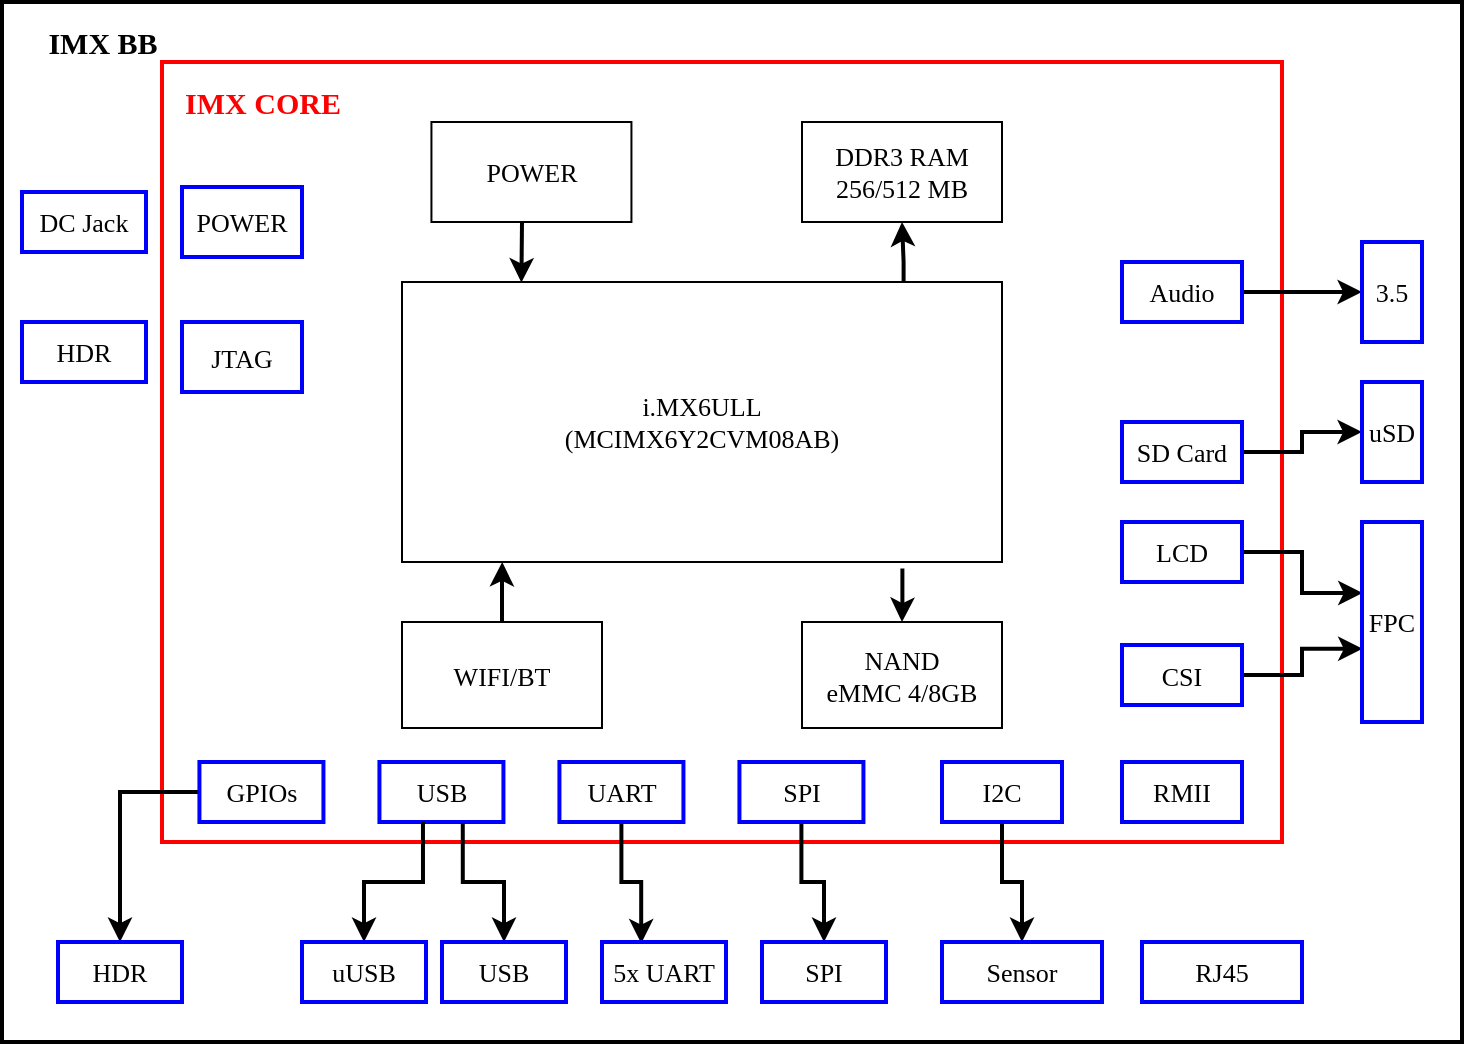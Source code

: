 <mxfile version="12.5.1" type="github">
  <diagram id="_aSgYbk2bZONPqhFsnD0" name="Page-1">
    <mxGraphModel dx="1423" dy="819" grid="1" gridSize="10" guides="1" tooltips="1" connect="1" arrows="1" fold="1" page="1" pageScale="1" pageWidth="850" pageHeight="1100" math="0" shadow="0">
      <root>
        <mxCell id="0"/>
        <mxCell id="1" parent="0"/>
        <mxCell id="kT1W8ZroTgqItNZML-wT-29" value="" style="rounded=0;whiteSpace=wrap;html=1;gradientColor=none;fillColor=none;strokeWidth=2;strokeColor=#000000;fontFamily=Verdana;fontSize=13;" vertex="1" parent="1">
          <mxGeometry x="80" y="80" width="730" height="520" as="geometry"/>
        </mxCell>
        <mxCell id="kT1W8ZroTgqItNZML-wT-13" value="" style="rounded=0;whiteSpace=wrap;html=1;gradientColor=none;fillColor=none;strokeWidth=2;strokeColor=#FF0000;fontFamily=Verdana;fontSize=13;" vertex="1" parent="1">
          <mxGeometry x="160" y="110" width="560" height="390" as="geometry"/>
        </mxCell>
        <mxCell id="XMxpTALUWFT1hx9NKfQ9-1" value="i.MX6ULL&lt;br style=&quot;font-size: 13px;&quot;&gt;(MCIMX6Y2CVM08AB)" style="rounded=0;whiteSpace=wrap;html=1;fontFamily=Verdana;fontSize=13;" parent="1" vertex="1">
          <mxGeometry x="280" y="220" width="300" height="140" as="geometry"/>
        </mxCell>
        <mxCell id="kT1W8ZroTgqItNZML-wT-1" value="POWER" style="rounded=0;whiteSpace=wrap;html=1;fontFamily=Verdana;fontSize=13;" vertex="1" parent="1">
          <mxGeometry x="294.72" y="140" width="100" height="50" as="geometry"/>
        </mxCell>
        <mxCell id="kT1W8ZroTgqItNZML-wT-6" style="edgeStyle=orthogonalEdgeStyle;rounded=0;orthogonalLoop=1;jettySize=auto;html=1;strokeWidth=2;exitX=0.836;exitY=-0.001;exitDx=0;exitDy=0;exitPerimeter=0;fontFamily=Verdana;fontSize=13;" edge="1" parent="1" source="XMxpTALUWFT1hx9NKfQ9-1" target="kT1W8ZroTgqItNZML-wT-2">
          <mxGeometry relative="1" as="geometry">
            <Array as="points">
              <mxPoint x="530" y="210"/>
            </Array>
          </mxGeometry>
        </mxCell>
        <mxCell id="kT1W8ZroTgqItNZML-wT-2" value="DDR3 RAM&lt;br style=&quot;font-size: 13px;&quot;&gt;256/512 MB" style="rounded=0;whiteSpace=wrap;html=1;fontFamily=Verdana;fontSize=13;" vertex="1" parent="1">
          <mxGeometry x="480" y="140" width="100" height="50" as="geometry"/>
        </mxCell>
        <mxCell id="kT1W8ZroTgqItNZML-wT-12" style="edgeStyle=orthogonalEdgeStyle;rounded=0;orthogonalLoop=1;jettySize=auto;html=1;strokeWidth=2;exitX=0.834;exitY=1.023;exitDx=0;exitDy=0;exitPerimeter=0;fontFamily=Verdana;fontSize=13;" edge="1" parent="1" source="XMxpTALUWFT1hx9NKfQ9-1" target="kT1W8ZroTgqItNZML-wT-3">
          <mxGeometry relative="1" as="geometry"/>
        </mxCell>
        <mxCell id="kT1W8ZroTgqItNZML-wT-3" value="NAND&lt;br style=&quot;font-size: 13px;&quot;&gt;eMMC 4/8GB" style="rounded=0;whiteSpace=wrap;html=1;fontFamily=Verdana;fontSize=13;" vertex="1" parent="1">
          <mxGeometry x="480" y="390" width="100" height="53" as="geometry"/>
        </mxCell>
        <mxCell id="kT1W8ZroTgqItNZML-wT-11" style="edgeStyle=orthogonalEdgeStyle;rounded=0;orthogonalLoop=1;jettySize=auto;html=1;entryX=0.167;entryY=1;entryDx=0;entryDy=0;entryPerimeter=0;strokeWidth=2;fontFamily=Verdana;fontSize=13;" edge="1" parent="1" source="kT1W8ZroTgqItNZML-wT-4" target="XMxpTALUWFT1hx9NKfQ9-1">
          <mxGeometry relative="1" as="geometry"/>
        </mxCell>
        <mxCell id="kT1W8ZroTgqItNZML-wT-4" value="WIFI/BT" style="rounded=0;whiteSpace=wrap;html=1;fontFamily=Verdana;fontSize=13;" vertex="1" parent="1">
          <mxGeometry x="280" y="390" width="100" height="53" as="geometry"/>
        </mxCell>
        <mxCell id="kT1W8ZroTgqItNZML-wT-7" value="" style="endArrow=classic;html=1;strokeWidth=2;exitX=0.199;exitY=0.002;exitDx=0;exitDy=0;exitPerimeter=0;entryX=0.199;entryY=0.002;entryDx=0;entryDy=0;entryPerimeter=0;fontFamily=Verdana;fontSize=13;" edge="1" parent="1" target="XMxpTALUWFT1hx9NKfQ9-1">
          <mxGeometry width="50" height="50" relative="1" as="geometry">
            <mxPoint x="340" y="190" as="sourcePoint"/>
            <mxPoint x="290" y="240" as="targetPoint"/>
          </mxGeometry>
        </mxCell>
        <mxCell id="kT1W8ZroTgqItNZML-wT-14" value="&lt;font size=&quot;1&quot;&gt;&lt;b style=&quot;font-size: 15px&quot;&gt;IMX CORE&lt;/b&gt;&lt;/font&gt;" style="text;html=1;align=center;verticalAlign=middle;resizable=0;points=[];autosize=1;fontFamily=Verdana;fontSize=13;fontColor=#FF0000;" vertex="1" parent="1">
          <mxGeometry x="160" y="120" width="100" height="20" as="geometry"/>
        </mxCell>
        <mxCell id="kT1W8ZroTgqItNZML-wT-58" style="edgeStyle=orthogonalEdgeStyle;rounded=0;orthogonalLoop=1;jettySize=auto;html=1;entryX=0.5;entryY=0;entryDx=0;entryDy=0;strokeWidth=2;fontFamily=Verdana;fontSize=13;" edge="1" parent="1" source="kT1W8ZroTgqItNZML-wT-17" target="kT1W8ZroTgqItNZML-wT-30">
          <mxGeometry relative="1" as="geometry"/>
        </mxCell>
        <mxCell id="kT1W8ZroTgqItNZML-wT-17" value="GPIOs" style="rounded=0;whiteSpace=wrap;html=1;strokeColor=#0000FF;strokeWidth=2;fillColor=none;gradientColor=none;fontFamily=Verdana;fontSize=13;" vertex="1" parent="1">
          <mxGeometry x="178.72" y="460" width="62" height="30" as="geometry"/>
        </mxCell>
        <mxCell id="kT1W8ZroTgqItNZML-wT-18" value="USB" style="rounded=0;whiteSpace=wrap;html=1;strokeColor=#0000FF;strokeWidth=2;fillColor=none;gradientColor=none;fontFamily=Verdana;fontSize=13;" vertex="1" parent="1">
          <mxGeometry x="268.72" y="460" width="62" height="30" as="geometry"/>
        </mxCell>
        <mxCell id="kT1W8ZroTgqItNZML-wT-40" style="edgeStyle=orthogonalEdgeStyle;rounded=0;orthogonalLoop=1;jettySize=auto;html=1;entryX=0.316;entryY=0.024;entryDx=0;entryDy=0;entryPerimeter=0;strokeWidth=2;fontFamily=Verdana;fontSize=13;" edge="1" parent="1" source="kT1W8ZroTgqItNZML-wT-19" target="kT1W8ZroTgqItNZML-wT-33">
          <mxGeometry relative="1" as="geometry"/>
        </mxCell>
        <mxCell id="kT1W8ZroTgqItNZML-wT-19" value="UART" style="rounded=0;whiteSpace=wrap;html=1;strokeColor=#0000FF;strokeWidth=2;fillColor=none;gradientColor=none;fontFamily=Verdana;fontSize=13;" vertex="1" parent="1">
          <mxGeometry x="358.72" y="460" width="62" height="30" as="geometry"/>
        </mxCell>
        <mxCell id="kT1W8ZroTgqItNZML-wT-42" value="" style="edgeStyle=orthogonalEdgeStyle;rounded=0;orthogonalLoop=1;jettySize=auto;html=1;strokeWidth=2;fontFamily=Verdana;fontSize=13;" edge="1" parent="1" source="kT1W8ZroTgqItNZML-wT-20" target="kT1W8ZroTgqItNZML-wT-41">
          <mxGeometry relative="1" as="geometry"/>
        </mxCell>
        <mxCell id="kT1W8ZroTgqItNZML-wT-20" value="SPI" style="rounded=0;whiteSpace=wrap;html=1;strokeColor=#0000FF;strokeWidth=2;fillColor=none;gradientColor=none;fontFamily=Verdana;fontSize=13;" vertex="1" parent="1">
          <mxGeometry x="448.72" y="460" width="62" height="30" as="geometry"/>
        </mxCell>
        <mxCell id="kT1W8ZroTgqItNZML-wT-43" value="" style="edgeStyle=orthogonalEdgeStyle;rounded=0;orthogonalLoop=1;jettySize=auto;html=1;strokeWidth=2;fontFamily=Verdana;fontSize=13;" edge="1" parent="1" source="kT1W8ZroTgqItNZML-wT-21" target="kT1W8ZroTgqItNZML-wT-34">
          <mxGeometry relative="1" as="geometry"/>
        </mxCell>
        <mxCell id="kT1W8ZroTgqItNZML-wT-21" value="I2C" style="rounded=0;whiteSpace=wrap;html=1;strokeColor=#0000FF;strokeWidth=2;fillColor=none;gradientColor=none;fontFamily=Verdana;fontSize=13;" vertex="1" parent="1">
          <mxGeometry x="550" y="460" width="60" height="30" as="geometry"/>
        </mxCell>
        <mxCell id="kT1W8ZroTgqItNZML-wT-22" value="RMII" style="rounded=0;whiteSpace=wrap;html=1;strokeColor=#0000FF;strokeWidth=2;fillColor=none;gradientColor=none;fontFamily=Verdana;fontSize=13;" vertex="1" parent="1">
          <mxGeometry x="640" y="460" width="60" height="30" as="geometry"/>
        </mxCell>
        <mxCell id="kT1W8ZroTgqItNZML-wT-23" value="POWER" style="rounded=0;whiteSpace=wrap;html=1;strokeColor=#0000FF;strokeWidth=2;fillColor=none;gradientColor=none;fontFamily=Verdana;fontSize=13;direction=north;" vertex="1" parent="1">
          <mxGeometry x="170" y="172.5" width="60" height="35" as="geometry"/>
        </mxCell>
        <mxCell id="kT1W8ZroTgqItNZML-wT-50" style="edgeStyle=orthogonalEdgeStyle;rounded=0;orthogonalLoop=1;jettySize=auto;html=1;entryX=0.01;entryY=0.634;entryDx=0;entryDy=0;entryPerimeter=0;strokeWidth=2;fontFamily=Verdana;fontSize=13;" edge="1" parent="1" source="kT1W8ZroTgqItNZML-wT-24" target="kT1W8ZroTgqItNZML-wT-45">
          <mxGeometry relative="1" as="geometry"/>
        </mxCell>
        <mxCell id="kT1W8ZroTgqItNZML-wT-24" value="CSI" style="rounded=0;whiteSpace=wrap;html=1;strokeColor=#0000FF;strokeWidth=2;fillColor=none;gradientColor=none;fontFamily=Verdana;fontSize=13;" vertex="1" parent="1">
          <mxGeometry x="640" y="401.5" width="60" height="30" as="geometry"/>
        </mxCell>
        <mxCell id="kT1W8ZroTgqItNZML-wT-51" style="edgeStyle=orthogonalEdgeStyle;rounded=0;orthogonalLoop=1;jettySize=auto;html=1;entryX=0.011;entryY=0.355;entryDx=0;entryDy=0;entryPerimeter=0;strokeWidth=2;fontFamily=Verdana;fontSize=13;" edge="1" parent="1" source="kT1W8ZroTgqItNZML-wT-25" target="kT1W8ZroTgqItNZML-wT-45">
          <mxGeometry relative="1" as="geometry"/>
        </mxCell>
        <mxCell id="kT1W8ZroTgqItNZML-wT-25" value="LCD" style="rounded=0;whiteSpace=wrap;html=1;strokeColor=#0000FF;strokeWidth=2;fillColor=none;gradientColor=none;fontFamily=Verdana;fontSize=13;" vertex="1" parent="1">
          <mxGeometry x="640" y="340" width="60" height="30" as="geometry"/>
        </mxCell>
        <mxCell id="kT1W8ZroTgqItNZML-wT-53" value="" style="edgeStyle=orthogonalEdgeStyle;rounded=0;orthogonalLoop=1;jettySize=auto;html=1;strokeWidth=2;fontFamily=Verdana;fontSize=13;" edge="1" parent="1" source="kT1W8ZroTgqItNZML-wT-26" target="kT1W8ZroTgqItNZML-wT-52">
          <mxGeometry relative="1" as="geometry"/>
        </mxCell>
        <mxCell id="kT1W8ZroTgqItNZML-wT-26" value="SD Card" style="rounded=0;whiteSpace=wrap;html=1;strokeColor=#0000FF;strokeWidth=2;fillColor=none;gradientColor=none;fontFamily=Verdana;fontSize=13;" vertex="1" parent="1">
          <mxGeometry x="640" y="290" width="60" height="30" as="geometry"/>
        </mxCell>
        <mxCell id="kT1W8ZroTgqItNZML-wT-55" value="" style="edgeStyle=orthogonalEdgeStyle;rounded=0;orthogonalLoop=1;jettySize=auto;html=1;strokeWidth=2;fontFamily=Verdana;fontSize=13;" edge="1" parent="1" source="kT1W8ZroTgqItNZML-wT-27" target="kT1W8ZroTgqItNZML-wT-54">
          <mxGeometry relative="1" as="geometry"/>
        </mxCell>
        <mxCell id="kT1W8ZroTgqItNZML-wT-27" value="Audio" style="rounded=0;whiteSpace=wrap;html=1;strokeColor=#0000FF;strokeWidth=2;fillColor=none;gradientColor=none;fontFamily=Verdana;fontSize=13;" vertex="1" parent="1">
          <mxGeometry x="640" y="210" width="60" height="30" as="geometry"/>
        </mxCell>
        <mxCell id="kT1W8ZroTgqItNZML-wT-28" value="JTAG" style="rounded=0;whiteSpace=wrap;html=1;strokeColor=#0000FF;strokeWidth=2;fillColor=none;gradientColor=none;fontFamily=Verdana;fontSize=13;direction=north;" vertex="1" parent="1">
          <mxGeometry x="170" y="240" width="60" height="35" as="geometry"/>
        </mxCell>
        <mxCell id="kT1W8ZroTgqItNZML-wT-30" value="HDR" style="rounded=0;whiteSpace=wrap;html=1;strokeColor=#0000FF;strokeWidth=2;fillColor=none;gradientColor=none;fontFamily=Verdana;fontSize=13;" vertex="1" parent="1">
          <mxGeometry x="108" y="550" width="62" height="30" as="geometry"/>
        </mxCell>
        <mxCell id="kT1W8ZroTgqItNZML-wT-39" style="edgeStyle=orthogonalEdgeStyle;rounded=0;orthogonalLoop=1;jettySize=auto;html=1;strokeWidth=2;fontFamily=Verdana;fontSize=13;exitX=0.351;exitY=0.996;exitDx=0;exitDy=0;exitPerimeter=0;" edge="1" parent="1" source="kT1W8ZroTgqItNZML-wT-18" target="kT1W8ZroTgqItNZML-wT-31">
          <mxGeometry relative="1" as="geometry"/>
        </mxCell>
        <mxCell id="kT1W8ZroTgqItNZML-wT-31" value="uUSB" style="rounded=0;whiteSpace=wrap;html=1;strokeColor=#0000FF;strokeWidth=2;fillColor=none;gradientColor=none;fontFamily=Verdana;fontSize=13;" vertex="1" parent="1">
          <mxGeometry x="230" y="550" width="62" height="30" as="geometry"/>
        </mxCell>
        <mxCell id="kT1W8ZroTgqItNZML-wT-38" style="edgeStyle=orthogonalEdgeStyle;rounded=0;orthogonalLoop=1;jettySize=auto;html=1;strokeWidth=2;fontFamily=Verdana;fontSize=13;exitX=0.672;exitY=1.02;exitDx=0;exitDy=0;exitPerimeter=0;" edge="1" parent="1" source="kT1W8ZroTgqItNZML-wT-18" target="kT1W8ZroTgqItNZML-wT-32">
          <mxGeometry relative="1" as="geometry"/>
        </mxCell>
        <mxCell id="kT1W8ZroTgqItNZML-wT-32" value="USB" style="rounded=0;whiteSpace=wrap;html=1;strokeColor=#0000FF;strokeWidth=2;fillColor=none;gradientColor=none;fontFamily=Verdana;fontSize=13;" vertex="1" parent="1">
          <mxGeometry x="300" y="550" width="62" height="30" as="geometry"/>
        </mxCell>
        <mxCell id="kT1W8ZroTgqItNZML-wT-33" value="5x UART" style="rounded=0;whiteSpace=wrap;html=1;strokeColor=#0000FF;strokeWidth=2;fillColor=none;gradientColor=none;fontFamily=Verdana;fontSize=13;" vertex="1" parent="1">
          <mxGeometry x="380" y="550" width="62" height="30" as="geometry"/>
        </mxCell>
        <mxCell id="kT1W8ZroTgqItNZML-wT-34" value="Sensor" style="rounded=0;whiteSpace=wrap;html=1;strokeColor=#0000FF;strokeWidth=2;fillColor=none;gradientColor=none;fontFamily=Verdana;fontSize=13;" vertex="1" parent="1">
          <mxGeometry x="550" y="550" width="80" height="30" as="geometry"/>
        </mxCell>
        <mxCell id="kT1W8ZroTgqItNZML-wT-41" value="SPI" style="rounded=0;whiteSpace=wrap;html=1;strokeColor=#0000FF;strokeWidth=2;fillColor=none;gradientColor=none;fontFamily=Verdana;fontSize=13;" vertex="1" parent="1">
          <mxGeometry x="460" y="550" width="62" height="30" as="geometry"/>
        </mxCell>
        <mxCell id="kT1W8ZroTgqItNZML-wT-44" value="RJ45" style="rounded=0;whiteSpace=wrap;html=1;strokeColor=#0000FF;strokeWidth=2;fillColor=none;gradientColor=none;fontFamily=Verdana;fontSize=13;" vertex="1" parent="1">
          <mxGeometry x="650" y="550" width="80" height="30" as="geometry"/>
        </mxCell>
        <mxCell id="kT1W8ZroTgqItNZML-wT-45" value="FPC" style="rounded=0;whiteSpace=wrap;html=1;strokeColor=#0000FF;strokeWidth=2;fillColor=none;gradientColor=none;fontFamily=Verdana;fontSize=13;" vertex="1" parent="1">
          <mxGeometry x="760" y="340" width="30" height="100" as="geometry"/>
        </mxCell>
        <mxCell id="kT1W8ZroTgqItNZML-wT-52" value="uSD" style="rounded=0;whiteSpace=wrap;html=1;strokeColor=#0000FF;strokeWidth=2;fillColor=none;gradientColor=none;fontFamily=Verdana;fontSize=13;" vertex="1" parent="1">
          <mxGeometry x="760" y="270" width="30" height="50" as="geometry"/>
        </mxCell>
        <mxCell id="kT1W8ZroTgqItNZML-wT-54" value="3.5" style="rounded=0;whiteSpace=wrap;html=1;strokeColor=#0000FF;strokeWidth=2;fillColor=none;gradientColor=none;fontFamily=Verdana;fontSize=13;" vertex="1" parent="1">
          <mxGeometry x="760" y="200" width="30" height="50" as="geometry"/>
        </mxCell>
        <mxCell id="kT1W8ZroTgqItNZML-wT-56" value="DC Jack" style="rounded=0;whiteSpace=wrap;html=1;strokeColor=#0000FF;strokeWidth=2;fillColor=none;gradientColor=none;fontFamily=Verdana;fontSize=13;" vertex="1" parent="1">
          <mxGeometry x="90" y="175" width="62" height="30" as="geometry"/>
        </mxCell>
        <mxCell id="kT1W8ZroTgqItNZML-wT-57" value="HDR" style="rounded=0;whiteSpace=wrap;html=1;strokeColor=#0000FF;strokeWidth=2;fillColor=none;gradientColor=none;fontFamily=Verdana;fontSize=13;" vertex="1" parent="1">
          <mxGeometry x="90" y="240" width="62" height="30" as="geometry"/>
        </mxCell>
        <mxCell id="kT1W8ZroTgqItNZML-wT-59" value="&lt;font size=&quot;1&quot;&gt;&lt;b style=&quot;font-size: 15px&quot;&gt;IMX BB&lt;/b&gt;&lt;/font&gt;" style="text;html=1;align=center;verticalAlign=middle;resizable=0;points=[];autosize=1;fontFamily=Verdana;fontSize=13;" vertex="1" parent="1">
          <mxGeometry x="90" y="90" width="80" height="20" as="geometry"/>
        </mxCell>
      </root>
    </mxGraphModel>
  </diagram>
</mxfile>
